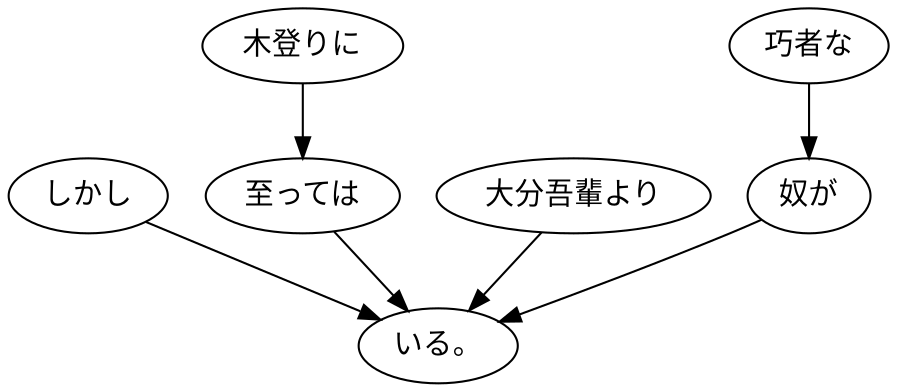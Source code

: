 digraph graph4031 {
	node0 [label="しかし"];
	node1 [label="木登りに"];
	node2 [label="至っては"];
	node3 [label="大分吾輩より"];
	node4 [label="巧者な"];
	node5 [label="奴が"];
	node6 [label="いる。"];
	node0 -> node6;
	node1 -> node2;
	node2 -> node6;
	node3 -> node6;
	node4 -> node5;
	node5 -> node6;
}
